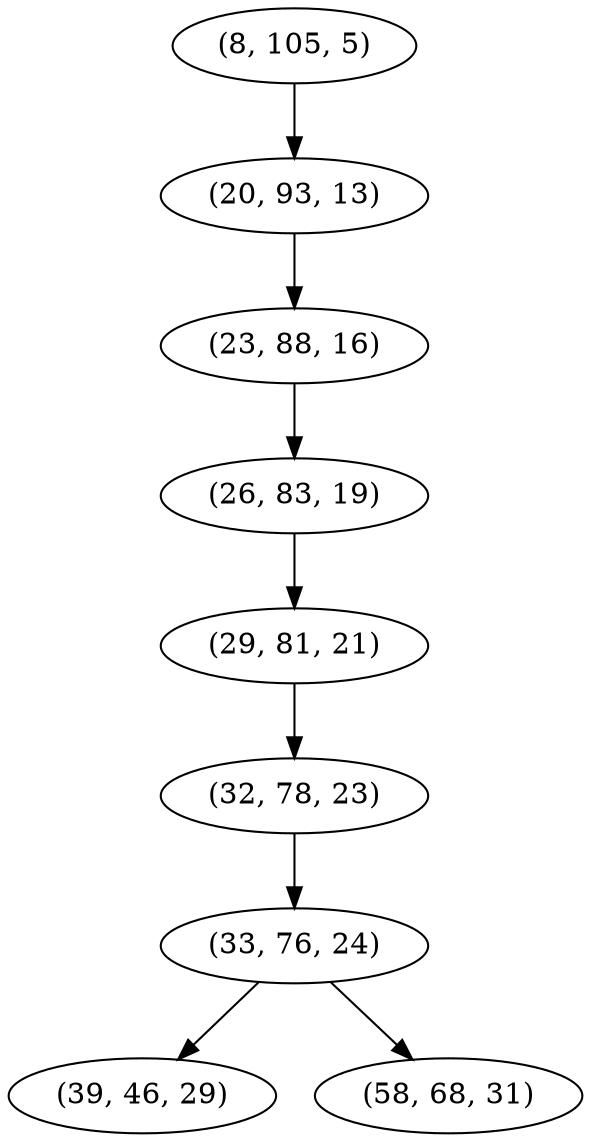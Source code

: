 digraph tree {
    "(8, 105, 5)";
    "(20, 93, 13)";
    "(23, 88, 16)";
    "(26, 83, 19)";
    "(29, 81, 21)";
    "(32, 78, 23)";
    "(33, 76, 24)";
    "(39, 46, 29)";
    "(58, 68, 31)";
    "(8, 105, 5)" -> "(20, 93, 13)";
    "(20, 93, 13)" -> "(23, 88, 16)";
    "(23, 88, 16)" -> "(26, 83, 19)";
    "(26, 83, 19)" -> "(29, 81, 21)";
    "(29, 81, 21)" -> "(32, 78, 23)";
    "(32, 78, 23)" -> "(33, 76, 24)";
    "(33, 76, 24)" -> "(39, 46, 29)";
    "(33, 76, 24)" -> "(58, 68, 31)";
}
